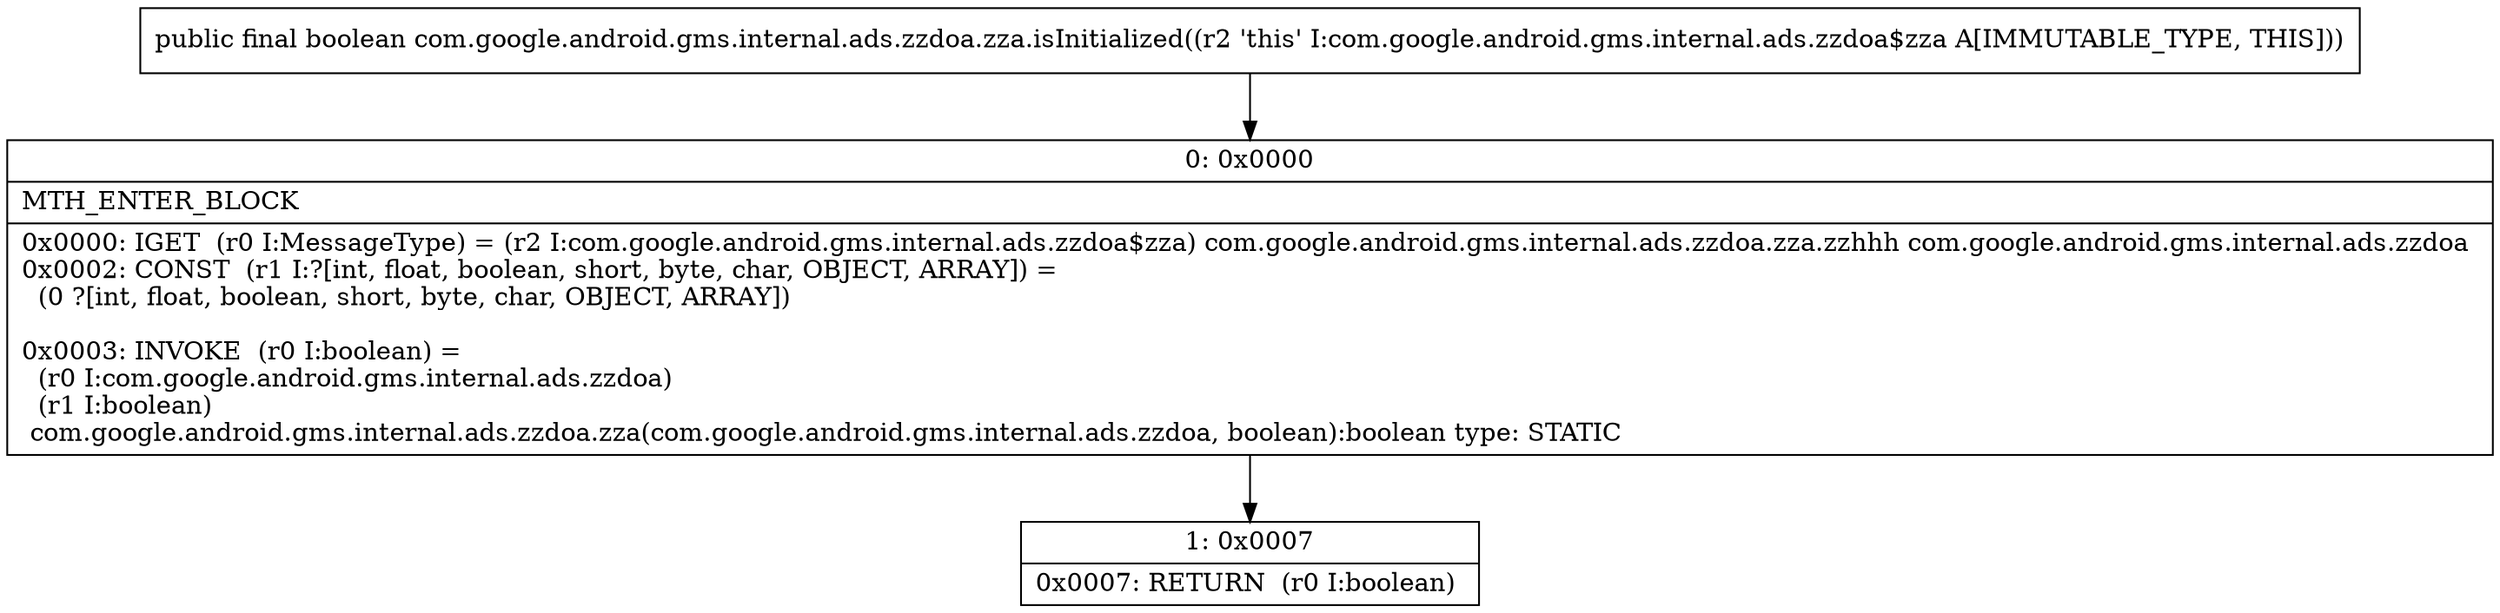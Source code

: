 digraph "CFG forcom.google.android.gms.internal.ads.zzdoa.zza.isInitialized()Z" {
Node_0 [shape=record,label="{0\:\ 0x0000|MTH_ENTER_BLOCK\l|0x0000: IGET  (r0 I:MessageType) = (r2 I:com.google.android.gms.internal.ads.zzdoa$zza) com.google.android.gms.internal.ads.zzdoa.zza.zzhhh com.google.android.gms.internal.ads.zzdoa \l0x0002: CONST  (r1 I:?[int, float, boolean, short, byte, char, OBJECT, ARRAY]) = \l  (0 ?[int, float, boolean, short, byte, char, OBJECT, ARRAY])\l \l0x0003: INVOKE  (r0 I:boolean) = \l  (r0 I:com.google.android.gms.internal.ads.zzdoa)\l  (r1 I:boolean)\l com.google.android.gms.internal.ads.zzdoa.zza(com.google.android.gms.internal.ads.zzdoa, boolean):boolean type: STATIC \l}"];
Node_1 [shape=record,label="{1\:\ 0x0007|0x0007: RETURN  (r0 I:boolean) \l}"];
MethodNode[shape=record,label="{public final boolean com.google.android.gms.internal.ads.zzdoa.zza.isInitialized((r2 'this' I:com.google.android.gms.internal.ads.zzdoa$zza A[IMMUTABLE_TYPE, THIS])) }"];
MethodNode -> Node_0;
Node_0 -> Node_1;
}

